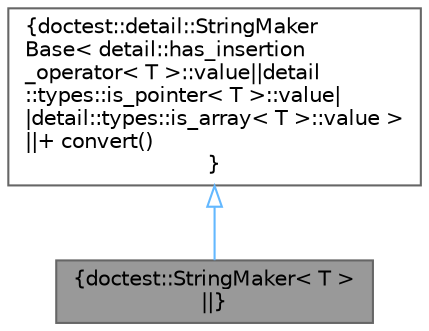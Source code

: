 digraph "doctest::StringMaker&lt; T &gt;"
{
 // LATEX_PDF_SIZE
  bgcolor="transparent";
  edge [fontname=Helvetica,fontsize=10,labelfontname=Helvetica,labelfontsize=10];
  node [fontname=Helvetica,fontsize=10,shape=box,height=0.2,width=0.4];
  Node1 [label="{doctest::StringMaker\< T \>\n||}",height=0.2,width=0.4,color="gray40", fillcolor="grey60", style="filled", fontcolor="black",tooltip=" "];
  Node2 -> Node1 [dir="back",color="steelblue1",style="solid",arrowtail="onormal"];
  Node2 [label="{doctest::detail::StringMaker\lBase\< detail::has_insertion\l_operator\< T \>::value\|\|detail\l::types::is_pointer\< T \>::value\|\l\|detail::types::is_array\< T \>::value \>\n||+ convert()\l}",height=0.2,width=0.4,color="gray40", fillcolor="white", style="filled",URL="$structdoctest_1_1detail_1_1_string_maker_base.html",tooltip=" "];
}
